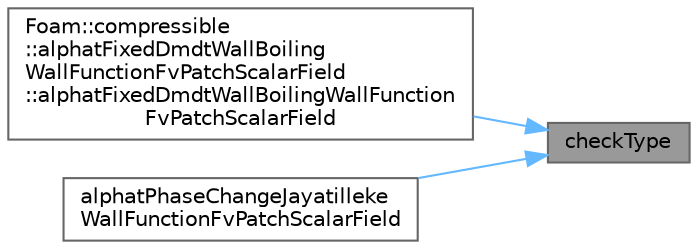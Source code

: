 digraph "checkType"
{
 // LATEX_PDF_SIZE
  bgcolor="transparent";
  edge [fontname=Helvetica,fontsize=10,labelfontname=Helvetica,labelfontsize=10];
  node [fontname=Helvetica,fontsize=10,shape=box,height=0.2,width=0.4];
  rankdir="RL";
  Node1 [id="Node000001",label="checkType",height=0.2,width=0.4,color="gray40", fillcolor="grey60", style="filled", fontcolor="black",tooltip=" "];
  Node1 -> Node2 [id="edge1_Node000001_Node000002",dir="back",color="steelblue1",style="solid",tooltip=" "];
  Node2 [id="Node000002",label="Foam::compressible\l::alphatFixedDmdtWallBoiling\lWallFunctionFvPatchScalarField\l::alphatFixedDmdtWallBoilingWallFunction\lFvPatchScalarField",height=0.2,width=0.4,color="grey40", fillcolor="white", style="filled",URL="$classFoam_1_1compressible_1_1alphatFixedDmdtWallBoilingWallFunctionFvPatchScalarField.html#aba7cc03751fa3b559650aacdd26fa778",tooltip=" "];
  Node1 -> Node3 [id="edge2_Node000001_Node000003",dir="back",color="steelblue1",style="solid",tooltip=" "];
  Node3 [id="Node000003",label="alphatPhaseChangeJayatilleke\lWallFunctionFvPatchScalarField",height=0.2,width=0.4,color="grey40", fillcolor="white", style="filled",URL="$classFoam_1_1compressible_1_1alphatPhaseChangeJayatillekeWallFunctionFvPatchScalarField.html#adcfaaba16cec473e711ced6b23513a94",tooltip=" "];
}
